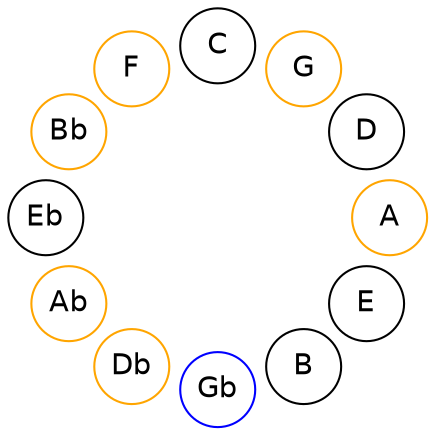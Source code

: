 
graph {

layout = circo;
mindist = .1

node [shape = circle, fontname = Helvetica, margin = 0]
edge [style=invis]

subgraph 1 {
	E -- B -- Gb -- Db -- Ab -- Eb -- Bb -- F -- C -- G -- D -- A -- E
}

Gb [color=blue];
Db [color=orange];
Ab [color=orange];
Bb [color=orange];
F [color=orange];
G [color=orange];
A [color=orange];
}
